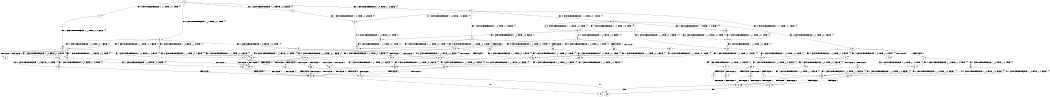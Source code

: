 digraph BCG {
size = "7, 10.5";
center = TRUE;
node [shape = circle];
0 [peripheries = 2];
0 -> 1 [label = "EX !0 !ATOMIC_EXCH_BRANCH (1, +1, TRUE, +0, 1, TRUE) !{}"];
0 -> 2 [label = "EX !1 !ATOMIC_EXCH_BRANCH (1, +0, FALSE, +1, 3, FALSE) !{}"];
0 -> 3 [label = "EX !0 !ATOMIC_EXCH_BRANCH (1, +1, TRUE, +0, 1, TRUE) !{}"];
0 -> 4 [label = "EX !1 !ATOMIC_EXCH_BRANCH (1, +0, FALSE, +1, 3, FALSE) !{}"];
1 -> 5 [label = "EX !0 !ATOMIC_EXCH_BRANCH (1, +1, TRUE, +0, 1, FALSE) !{}"];
2 -> 6 [label = "EX !1 !ATOMIC_EXCH_BRANCH (1, +0, TRUE, +1, 2, FALSE) !{}"];
3 -> 5 [label = "EX !0 !ATOMIC_EXCH_BRANCH (1, +1, TRUE, +0, 1, FALSE) !{}"];
3 -> 7 [label = "EX !1 !ATOMIC_EXCH_BRANCH (1, +0, FALSE, +1, 3, TRUE) !{}"];
3 -> 8 [label = "EX !0 !ATOMIC_EXCH_BRANCH (1, +1, TRUE, +0, 1, FALSE) !{}"];
3 -> 9 [label = "EX !1 !ATOMIC_EXCH_BRANCH (1, +0, FALSE, +1, 3, TRUE) !{}"];
4 -> 6 [label = "EX !1 !ATOMIC_EXCH_BRANCH (1, +0, TRUE, +1, 2, FALSE) !{}"];
4 -> 10 [label = "EX !0 !ATOMIC_EXCH_BRANCH (1, +1, TRUE, +0, 1, TRUE) !{}"];
4 -> 11 [label = "EX !1 !ATOMIC_EXCH_BRANCH (1, +0, TRUE, +1, 2, FALSE) !{}"];
4 -> 12 [label = "EX !0 !ATOMIC_EXCH_BRANCH (1, +1, TRUE, +0, 1, TRUE) !{}"];
5 -> 13 [label = "EX !1 !ATOMIC_EXCH_BRANCH (1, +0, FALSE, +1, 3, TRUE) !{}"];
6 -> 14 [label = "EX !0 !ATOMIC_EXCH_BRANCH (1, +1, TRUE, +0, 1, TRUE) !{}"];
7 -> 15 [label = "EX !0 !ATOMIC_EXCH_BRANCH (1, +1, TRUE, +0, 1, FALSE) !{}"];
8 -> 13 [label = "EX !1 !ATOMIC_EXCH_BRANCH (1, +0, FALSE, +1, 3, TRUE) !{}"];
8 -> 16 [label = "TERMINATE !0"];
8 -> 17 [label = "EX !1 !ATOMIC_EXCH_BRANCH (1, +0, FALSE, +1, 3, TRUE) !{}"];
8 -> 18 [label = "TERMINATE !0"];
9 -> 15 [label = "EX !0 !ATOMIC_EXCH_BRANCH (1, +1, TRUE, +0, 1, FALSE) !{}"];
9 -> 19 [label = "TERMINATE !1"];
9 -> 20 [label = "EX !0 !ATOMIC_EXCH_BRANCH (1, +1, TRUE, +0, 1, FALSE) !{}"];
9 -> 21 [label = "TERMINATE !1"];
10 -> 22 [label = "EX !0 !ATOMIC_EXCH_BRANCH (1, +1, TRUE, +0, 1, FALSE) !{}"];
11 -> 14 [label = "EX !0 !ATOMIC_EXCH_BRANCH (1, +1, TRUE, +0, 1, TRUE) !{}"];
11 -> 23 [label = "TERMINATE !1"];
11 -> 24 [label = "EX !0 !ATOMIC_EXCH_BRANCH (1, +1, TRUE, +0, 1, TRUE) !{}"];
11 -> 25 [label = "TERMINATE !1"];
12 -> 22 [label = "EX !0 !ATOMIC_EXCH_BRANCH (1, +1, TRUE, +0, 1, FALSE) !{}"];
12 -> 26 [label = "EX !1 !ATOMIC_EXCH_BRANCH (1, +0, TRUE, +1, 2, TRUE) !{}"];
12 -> 27 [label = "EX !0 !ATOMIC_EXCH_BRANCH (1, +1, TRUE, +0, 1, FALSE) !{}"];
12 -> 28 [label = "EX !1 !ATOMIC_EXCH_BRANCH (1, +0, TRUE, +1, 2, TRUE) !{}"];
13 -> 29 [label = "TERMINATE !0"];
14 -> 15 [label = "EX !0 !ATOMIC_EXCH_BRANCH (1, +1, TRUE, +0, 1, FALSE) !{}"];
15 -> 29 [label = "TERMINATE !0"];
16 -> 30 [label = "EX !1 !ATOMIC_EXCH_BRANCH (1, +0, FALSE, +1, 3, TRUE) !{}"];
17 -> 29 [label = "TERMINATE !0"];
17 -> 31 [label = "TERMINATE !1"];
17 -> 32 [label = "TERMINATE !0"];
17 -> 33 [label = "TERMINATE !1"];
18 -> 30 [label = "EX !1 !ATOMIC_EXCH_BRANCH (1, +0, FALSE, +1, 3, TRUE) !{}"];
18 -> 34 [label = "EX !1 !ATOMIC_EXCH_BRANCH (1, +0, FALSE, +1, 3, TRUE) !{}"];
19 -> 35 [label = "EX !0 !ATOMIC_EXCH_BRANCH (1, +1, TRUE, +0, 1, FALSE) !{}"];
20 -> 29 [label = "TERMINATE !0"];
20 -> 31 [label = "TERMINATE !1"];
20 -> 32 [label = "TERMINATE !0"];
20 -> 33 [label = "TERMINATE !1"];
21 -> 35 [label = "EX !0 !ATOMIC_EXCH_BRANCH (1, +1, TRUE, +0, 1, FALSE) !{}"];
21 -> 36 [label = "EX !0 !ATOMIC_EXCH_BRANCH (1, +1, TRUE, +0, 1, FALSE) !{}"];
22 -> 37 [label = "EX !1 !ATOMIC_EXCH_BRANCH (1, +0, TRUE, +1, 2, TRUE) !{}"];
23 -> 38 [label = "EX !0 !ATOMIC_EXCH_BRANCH (1, +1, TRUE, +0, 1, TRUE) !{}"];
24 -> 15 [label = "EX !0 !ATOMIC_EXCH_BRANCH (1, +1, TRUE, +0, 1, FALSE) !{}"];
24 -> 19 [label = "TERMINATE !1"];
24 -> 20 [label = "EX !0 !ATOMIC_EXCH_BRANCH (1, +1, TRUE, +0, 1, FALSE) !{}"];
24 -> 21 [label = "TERMINATE !1"];
25 -> 38 [label = "EX !0 !ATOMIC_EXCH_BRANCH (1, +1, TRUE, +0, 1, TRUE) !{}"];
25 -> 39 [label = "EX !0 !ATOMIC_EXCH_BRANCH (1, +1, TRUE, +0, 1, TRUE) !{}"];
26 -> 10 [label = "EX !0 !ATOMIC_EXCH_BRANCH (1, +1, TRUE, +0, 1, TRUE) !{}"];
27 -> 37 [label = "EX !1 !ATOMIC_EXCH_BRANCH (1, +0, TRUE, +1, 2, TRUE) !{}"];
27 -> 40 [label = "TERMINATE !0"];
27 -> 41 [label = "EX !1 !ATOMIC_EXCH_BRANCH (1, +0, TRUE, +1, 2, TRUE) !{}"];
27 -> 42 [label = "TERMINATE !0"];
28 -> 10 [label = "EX !0 !ATOMIC_EXCH_BRANCH (1, +1, TRUE, +0, 1, TRUE) !{}"];
28 -> 43 [label = "EX !1 !ATOMIC_EXCH_BRANCH (1, +0, TRUE, +1, 2, FALSE) !{}"];
28 -> 12 [label = "EX !0 !ATOMIC_EXCH_BRANCH (1, +1, TRUE, +0, 1, TRUE) !{}"];
28 -> 44 [label = "EX !1 !ATOMIC_EXCH_BRANCH (1, +0, TRUE, +1, 2, FALSE) !{}"];
29 -> 45 [label = "TERMINATE !1"];
30 -> 45 [label = "TERMINATE !1"];
31 -> 45 [label = "TERMINATE !0"];
32 -> 45 [label = "TERMINATE !1"];
32 -> 46 [label = "TERMINATE !1"];
33 -> 45 [label = "TERMINATE !0"];
33 -> 46 [label = "TERMINATE !0"];
34 -> 45 [label = "TERMINATE !1"];
34 -> 46 [label = "TERMINATE !1"];
35 -> 45 [label = "TERMINATE !0"];
36 -> 45 [label = "TERMINATE !0"];
36 -> 46 [label = "TERMINATE !0"];
37 -> 47 [label = "EX !1 !ATOMIC_EXCH_BRANCH (1, +0, TRUE, +1, 2, FALSE) !{}"];
38 -> 35 [label = "EX !0 !ATOMIC_EXCH_BRANCH (1, +1, TRUE, +0, 1, FALSE) !{}"];
39 -> 35 [label = "EX !0 !ATOMIC_EXCH_BRANCH (1, +1, TRUE, +0, 1, FALSE) !{}"];
39 -> 36 [label = "EX !0 !ATOMIC_EXCH_BRANCH (1, +1, TRUE, +0, 1, FALSE) !{}"];
40 -> 48 [label = "EX !1 !ATOMIC_EXCH_BRANCH (1, +0, TRUE, +1, 2, TRUE) !{}"];
41 -> 47 [label = "EX !1 !ATOMIC_EXCH_BRANCH (1, +0, TRUE, +1, 2, FALSE) !{}"];
41 -> 49 [label = "TERMINATE !0"];
41 -> 50 [label = "EX !1 !ATOMIC_EXCH_BRANCH (1, +0, TRUE, +1, 2, FALSE) !{}"];
41 -> 51 [label = "TERMINATE !0"];
42 -> 48 [label = "EX !1 !ATOMIC_EXCH_BRANCH (1, +0, TRUE, +1, 2, TRUE) !{}"];
42 -> 52 [label = "EX !1 !ATOMIC_EXCH_BRANCH (1, +0, TRUE, +1, 2, TRUE) !{}"];
43 -> 14 [label = "EX !0 !ATOMIC_EXCH_BRANCH (1, +1, TRUE, +0, 1, TRUE) !{}"];
44 -> 14 [label = "EX !0 !ATOMIC_EXCH_BRANCH (1, +1, TRUE, +0, 1, TRUE) !{}"];
44 -> 53 [label = "TERMINATE !1"];
44 -> 24 [label = "EX !0 !ATOMIC_EXCH_BRANCH (1, +1, TRUE, +0, 1, TRUE) !{}"];
44 -> 54 [label = "TERMINATE !1"];
45 -> 55 [label = "exit"];
46 -> 56 [label = "exit"];
47 -> 57 [label = "TERMINATE !0"];
48 -> 58 [label = "EX !1 !ATOMIC_EXCH_BRANCH (1, +0, TRUE, +1, 2, FALSE) !{}"];
49 -> 58 [label = "EX !1 !ATOMIC_EXCH_BRANCH (1, +0, TRUE, +1, 2, FALSE) !{}"];
50 -> 57 [label = "TERMINATE !0"];
50 -> 59 [label = "TERMINATE !1"];
50 -> 60 [label = "TERMINATE !0"];
50 -> 61 [label = "TERMINATE !1"];
51 -> 58 [label = "EX !1 !ATOMIC_EXCH_BRANCH (1, +0, TRUE, +1, 2, FALSE) !{}"];
51 -> 62 [label = "EX !1 !ATOMIC_EXCH_BRANCH (1, +0, TRUE, +1, 2, FALSE) !{}"];
52 -> 58 [label = "EX !1 !ATOMIC_EXCH_BRANCH (1, +0, TRUE, +1, 2, FALSE) !{}"];
52 -> 62 [label = "EX !1 !ATOMIC_EXCH_BRANCH (1, +0, TRUE, +1, 2, FALSE) !{}"];
53 -> 38 [label = "EX !0 !ATOMIC_EXCH_BRANCH (1, +1, TRUE, +0, 1, TRUE) !{}"];
54 -> 38 [label = "EX !0 !ATOMIC_EXCH_BRANCH (1, +1, TRUE, +0, 1, TRUE) !{}"];
54 -> 39 [label = "EX !0 !ATOMIC_EXCH_BRANCH (1, +1, TRUE, +0, 1, TRUE) !{}"];
57 -> 63 [label = "TERMINATE !1"];
58 -> 63 [label = "TERMINATE !1"];
59 -> 63 [label = "TERMINATE !0"];
60 -> 63 [label = "TERMINATE !1"];
60 -> 64 [label = "TERMINATE !1"];
61 -> 63 [label = "TERMINATE !0"];
61 -> 64 [label = "TERMINATE !0"];
62 -> 63 [label = "TERMINATE !1"];
62 -> 64 [label = "TERMINATE !1"];
63 -> 55 [label = "exit"];
64 -> 56 [label = "exit"];
}
